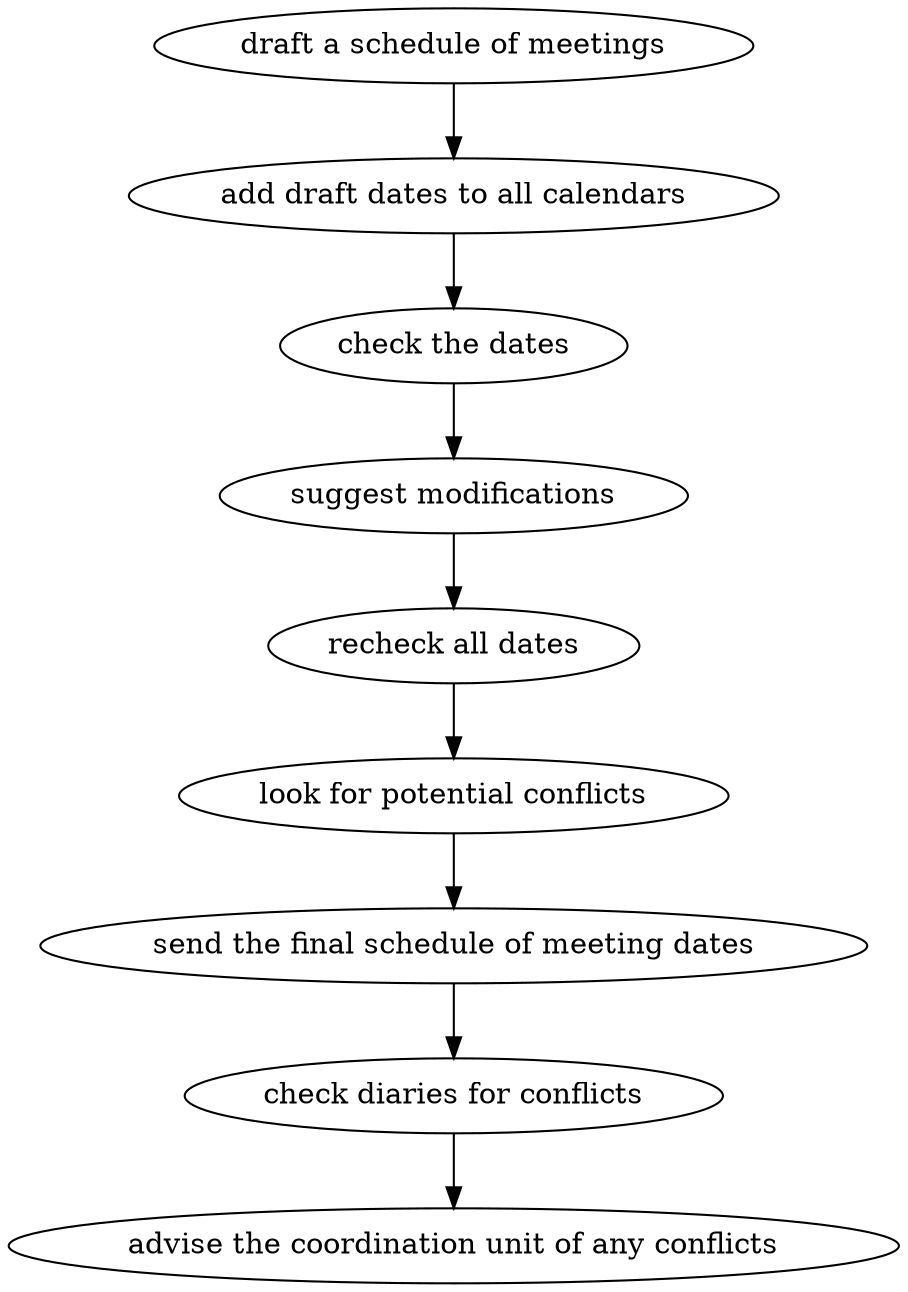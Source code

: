 strict digraph "doc-9.3" {
	graph [name="doc-9.3"];
	"draft a schedule of meetings"	[attrs="{'type': 'Activity', 'label': 'draft a schedule of meetings'}"];
	"add draft dates to all calendars"	[attrs="{'type': 'Activity', 'label': 'add draft dates to all calendars'}"];
	"draft a schedule of meetings" -> "add draft dates to all calendars"	[attrs="{'type': 'flow', 'label': 'flow'}"];
	"check the dates"	[attrs="{'type': 'Activity', 'label': 'check the dates'}"];
	"add draft dates to all calendars" -> "check the dates"	[attrs="{'type': 'flow', 'label': 'flow'}"];
	"suggest modifications"	[attrs="{'type': 'Activity', 'label': 'suggest modifications'}"];
	"check the dates" -> "suggest modifications"	[attrs="{'type': 'flow', 'label': 'flow'}"];
	"recheck all dates"	[attrs="{'type': 'Activity', 'label': 'recheck all dates'}"];
	"suggest modifications" -> "recheck all dates"	[attrs="{'type': 'flow', 'label': 'flow'}"];
	"look for potential conflicts"	[attrs="{'type': 'Activity', 'label': 'look for potential conflicts'}"];
	"recheck all dates" -> "look for potential conflicts"	[attrs="{'type': 'flow', 'label': 'flow'}"];
	"send the final schedule of meeting dates"	[attrs="{'type': 'Activity', 'label': 'send the final schedule of meeting dates'}"];
	"look for potential conflicts" -> "send the final schedule of meeting dates"	[attrs="{'type': 'flow', 'label': 'flow'}"];
	"check diaries for conflicts"	[attrs="{'type': 'Activity', 'label': 'check diaries for conflicts'}"];
	"send the final schedule of meeting dates" -> "check diaries for conflicts"	[attrs="{'type': 'flow', 'label': 'flow'}"];
	"advise the coordination unit of any conflicts"	[attrs="{'type': 'Activity', 'label': 'advise the coordination unit of any conflicts'}"];
	"check diaries for conflicts" -> "advise the coordination unit of any conflicts"	[attrs="{'type': 'flow', 'label': 'flow'}"];
}
